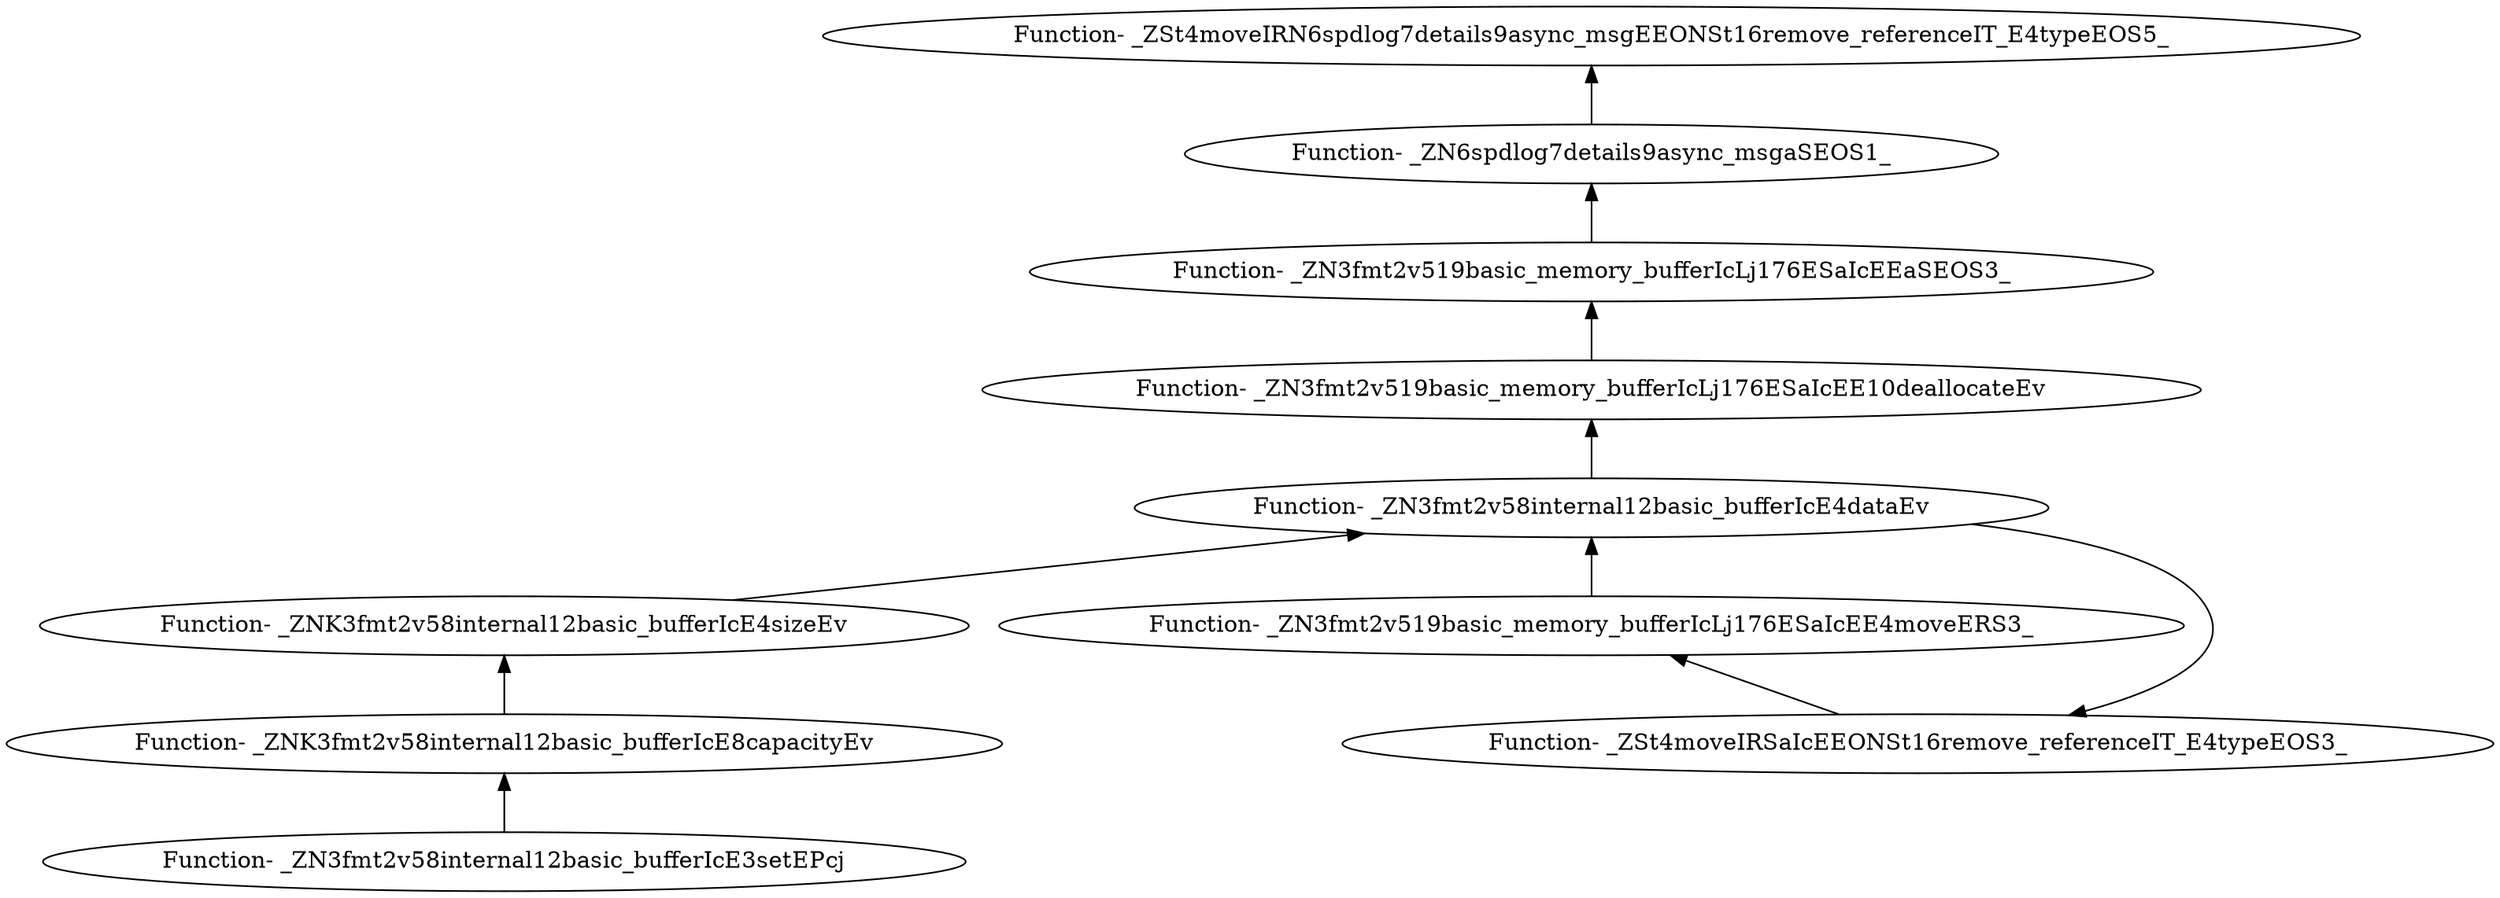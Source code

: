 digraph {
	"Function- _ZN3fmt2v58internal12basic_bufferIcE3setEPcj"
	"Function- _ZNK3fmt2v58internal12basic_bufferIcE8capacityEv"
	"Function- _ZNK3fmt2v58internal12basic_bufferIcE8capacityEv" -> "Function- _ZN3fmt2v58internal12basic_bufferIcE3setEPcj" [dir=back]
	"Function- _ZNK3fmt2v58internal12basic_bufferIcE4sizeEv"
	"Function- _ZNK3fmt2v58internal12basic_bufferIcE4sizeEv" -> "Function- _ZNK3fmt2v58internal12basic_bufferIcE8capacityEv" [dir=back]
	"Function- _ZN3fmt2v58internal12basic_bufferIcE4dataEv"
	"Function- _ZN3fmt2v58internal12basic_bufferIcE4dataEv" -> "Function- _ZNK3fmt2v58internal12basic_bufferIcE4sizeEv" [dir=back]
	"Function- _ZSt4moveIRSaIcEEONSt16remove_referenceIT_E4typeEOS3_"
	"Function- _ZSt4moveIRSaIcEEONSt16remove_referenceIT_E4typeEOS3_" -> "Function- _ZN3fmt2v58internal12basic_bufferIcE4dataEv" [dir=back]
	"Function- _ZN3fmt2v519basic_memory_bufferIcLj176ESaIcEE4moveERS3_"
	"Function- _ZN3fmt2v519basic_memory_bufferIcLj176ESaIcEE4moveERS3_" -> "Function- _ZSt4moveIRSaIcEEONSt16remove_referenceIT_E4typeEOS3_" [dir=back]
	"Function- _ZN3fmt2v58internal12basic_bufferIcE4dataEv"
	"Function- _ZN3fmt2v58internal12basic_bufferIcE4dataEv" -> "Function- _ZN3fmt2v519basic_memory_bufferIcLj176ESaIcEE4moveERS3_" [dir=back]
	"Function- _ZN3fmt2v519basic_memory_bufferIcLj176ESaIcEE10deallocateEv"
	"Function- _ZN3fmt2v519basic_memory_bufferIcLj176ESaIcEE10deallocateEv" -> "Function- _ZN3fmt2v58internal12basic_bufferIcE4dataEv" [dir=back]
	"Function- _ZN3fmt2v519basic_memory_bufferIcLj176ESaIcEEaSEOS3_"
	"Function- _ZN3fmt2v519basic_memory_bufferIcLj176ESaIcEEaSEOS3_" -> "Function- _ZN3fmt2v519basic_memory_bufferIcLj176ESaIcEE10deallocateEv" [dir=back]
	"Function- _ZN6spdlog7details9async_msgaSEOS1_"
	"Function- _ZN6spdlog7details9async_msgaSEOS1_" -> "Function- _ZN3fmt2v519basic_memory_bufferIcLj176ESaIcEEaSEOS3_" [dir=back]
	"Function- _ZSt4moveIRN6spdlog7details9async_msgEEONSt16remove_referenceIT_E4typeEOS5_"
	"Function- _ZSt4moveIRN6spdlog7details9async_msgEEONSt16remove_referenceIT_E4typeEOS5_" -> "Function- _ZN6spdlog7details9async_msgaSEOS1_" [dir=back]
}
